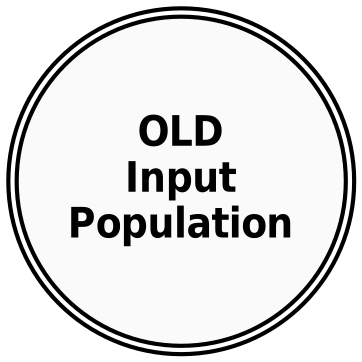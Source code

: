 digraph dependencies {
layers="one:two:three";
outputorder="edgesfirst";
nodesep=0.75;
OLD_Input_Population [layer="two"] [style="filled"] [height="2.2"] [shape="doublecircle"] [fontsize="20"] [fillcolor="grey98"] [fontname="Helvetica-Narrow-Bold"] [fixedsize="true"] [label="OLD\nInput\nPopulation"] [width="2.2"] [penwidth="2"];
}